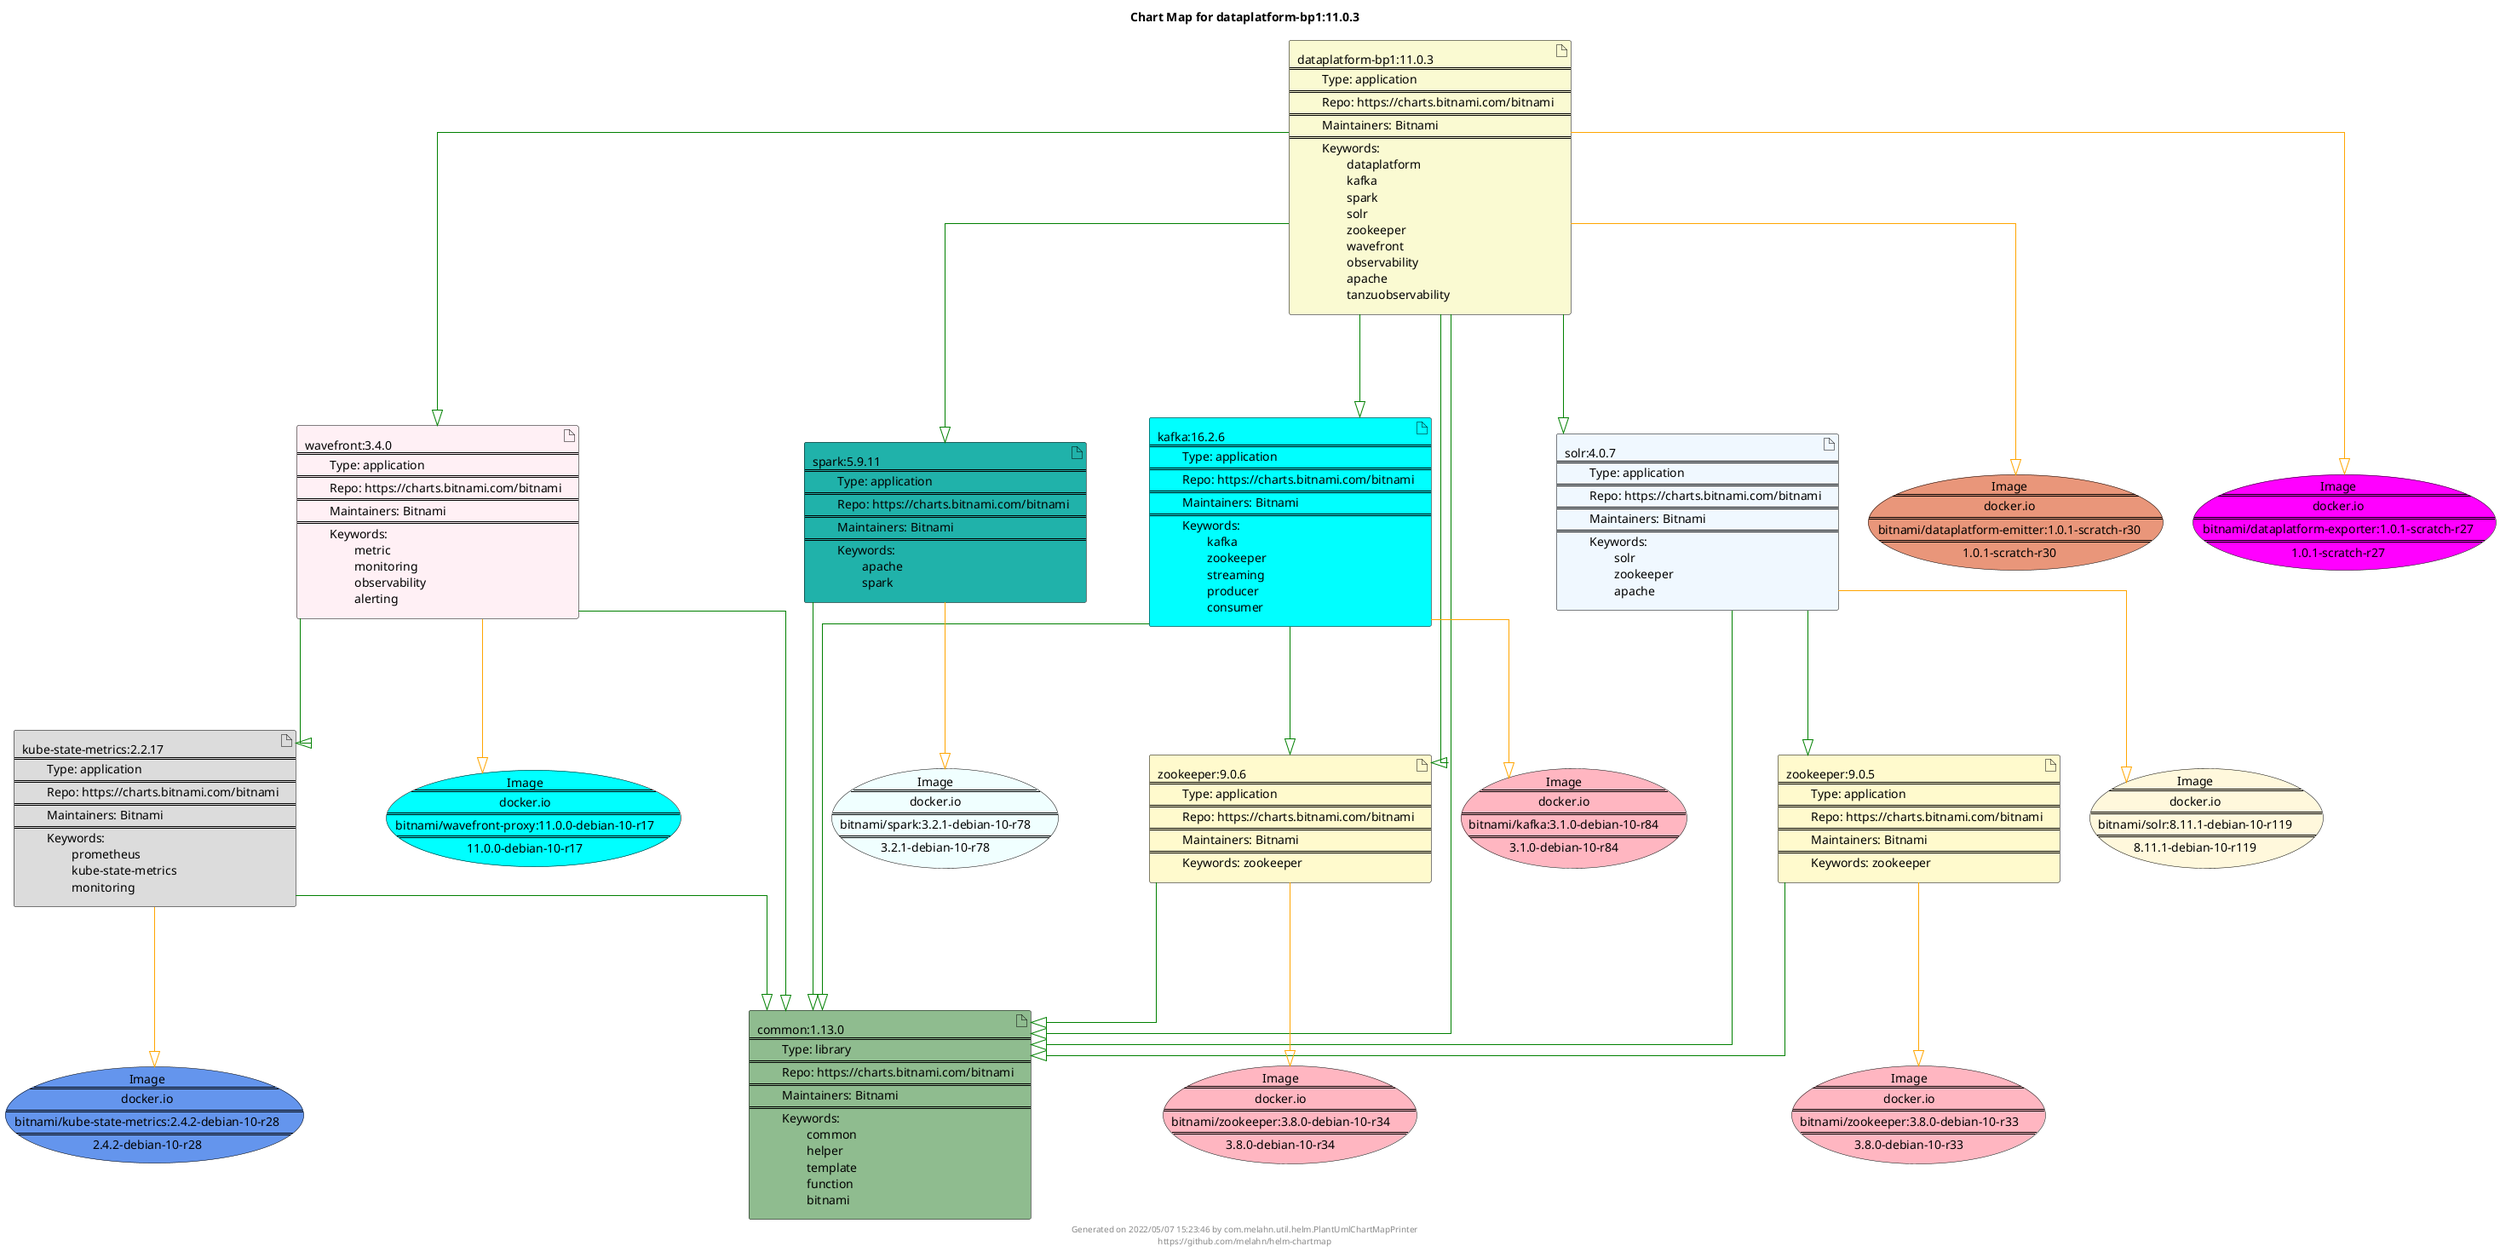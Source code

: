 @startuml
skinparam linetype ortho
skinparam backgroundColor white
skinparam usecaseBorderColor black
skinparam usecaseArrowColor LightSlateGray
skinparam artifactBorderColor black
skinparam artifactArrowColor LightSlateGray

title Chart Map for dataplatform-bp1:11.0.3

'There are 9 referenced Helm Charts
artifact "kube-state-metrics:2.2.17\n====\n\tType: application\n====\n\tRepo: https://charts.bitnami.com/bitnami\n====\n\tMaintainers: Bitnami\n====\n\tKeywords: \n\t\tprometheus\n\t\tkube-state-metrics\n\t\tmonitoring" as kube_state_metrics_2_2_17 #Gainsboro
artifact "wavefront:3.4.0\n====\n\tType: application\n====\n\tRepo: https://charts.bitnami.com/bitnami\n====\n\tMaintainers: Bitnami\n====\n\tKeywords: \n\t\tmetric\n\t\tmonitoring\n\t\tobservability\n\t\talerting" as wavefront_3_4_0 #LavenderBlush
artifact "common:1.13.0\n====\n\tType: library\n====\n\tRepo: https://charts.bitnami.com/bitnami\n====\n\tMaintainers: Bitnami\n====\n\tKeywords: \n\t\tcommon\n\t\thelper\n\t\ttemplate\n\t\tfunction\n\t\tbitnami" as common_1_13_0 #DarkSeaGreen
artifact "spark:5.9.11\n====\n\tType: application\n====\n\tRepo: https://charts.bitnami.com/bitnami\n====\n\tMaintainers: Bitnami\n====\n\tKeywords: \n\t\tapache\n\t\tspark" as spark_5_9_11 #LightSeaGreen
artifact "dataplatform-bp1:11.0.3\n====\n\tType: application\n====\n\tRepo: https://charts.bitnami.com/bitnami\n====\n\tMaintainers: Bitnami\n====\n\tKeywords: \n\t\tdataplatform\n\t\tkafka\n\t\tspark\n\t\tsolr\n\t\tzookeeper\n\t\twavefront\n\t\tobservability\n\t\tapache\n\t\ttanzuobservability" as dataplatform_bp1_11_0_3 #LightGoldenRodYellow
artifact "zookeeper:9.0.5\n====\n\tType: application\n====\n\tRepo: https://charts.bitnami.com/bitnami\n====\n\tMaintainers: Bitnami\n====\n\tKeywords: zookeeper" as zookeeper_9_0_5 #LemonChiffon
artifact "kafka:16.2.6\n====\n\tType: application\n====\n\tRepo: https://charts.bitnami.com/bitnami\n====\n\tMaintainers: Bitnami\n====\n\tKeywords: \n\t\tkafka\n\t\tzookeeper\n\t\tstreaming\n\t\tproducer\n\t\tconsumer" as kafka_16_2_6 #Aqua
artifact "zookeeper:9.0.6\n====\n\tType: application\n====\n\tRepo: https://charts.bitnami.com/bitnami\n====\n\tMaintainers: Bitnami\n====\n\tKeywords: zookeeper" as zookeeper_9_0_6 #LemonChiffon
artifact "solr:4.0.7\n====\n\tType: application\n====\n\tRepo: https://charts.bitnami.com/bitnami\n====\n\tMaintainers: Bitnami\n====\n\tKeywords: \n\t\tsolr\n\t\tzookeeper\n\t\tapache" as solr_4_0_7 #AliceBlue

'There are 9 referenced Docker Images
usecase "Image\n====\ndocker.io\n====\nbitnami/zookeeper:3.8.0-debian-10-r34\n====\n3.8.0-debian-10-r34" as docker_io_bitnami_zookeeper_3_8_0_debian_10_r34 #LightPink
usecase "Image\n====\ndocker.io\n====\nbitnami/zookeeper:3.8.0-debian-10-r33\n====\n3.8.0-debian-10-r33" as docker_io_bitnami_zookeeper_3_8_0_debian_10_r33 #LightPink
usecase "Image\n====\ndocker.io\n====\nbitnami/kafka:3.1.0-debian-10-r84\n====\n3.1.0-debian-10-r84" as docker_io_bitnami_kafka_3_1_0_debian_10_r84 #LightPink
usecase "Image\n====\ndocker.io\n====\nbitnami/solr:8.11.1-debian-10-r119\n====\n8.11.1-debian-10-r119" as docker_io_bitnami_solr_8_11_1_debian_10_r119 #Cornsilk
usecase "Image\n====\ndocker.io\n====\nbitnami/kube-state-metrics:2.4.2-debian-10-r28\n====\n2.4.2-debian-10-r28" as docker_io_bitnami_kube_state_metrics_2_4_2_debian_10_r28 #CornflowerBlue
usecase "Image\n====\ndocker.io\n====\nbitnami/wavefront-proxy:11.0.0-debian-10-r17\n====\n11.0.0-debian-10-r17" as docker_io_bitnami_wavefront_proxy_11_0_0_debian_10_r17 #Cyan
usecase "Image\n====\ndocker.io\n====\nbitnami/dataplatform-emitter:1.0.1-scratch-r30\n====\n1.0.1-scratch-r30" as docker_io_bitnami_dataplatform_emitter_1_0_1_scratch_r30 #DarkSalmon
usecase "Image\n====\ndocker.io\n====\nbitnami/spark:3.2.1-debian-10-r78\n====\n3.2.1-debian-10-r78" as docker_io_bitnami_spark_3_2_1_debian_10_r78 #Azure
usecase "Image\n====\ndocker.io\n====\nbitnami/dataplatform-exporter:1.0.1-scratch-r27\n====\n1.0.1-scratch-r27" as docker_io_bitnami_dataplatform_exporter_1_0_1_scratch_r27 #Fuchsia

'Chart Dependencies
dataplatform_bp1_11_0_3--[#green]-|>wavefront_3_4_0
wavefront_3_4_0--[#green]-|>kube_state_metrics_2_2_17
kube_state_metrics_2_2_17--[#green]-|>common_1_13_0
wavefront_3_4_0--[#green]-|>common_1_13_0
dataplatform_bp1_11_0_3--[#green]-|>spark_5_9_11
spark_5_9_11--[#green]-|>common_1_13_0
dataplatform_bp1_11_0_3--[#green]-|>zookeeper_9_0_6
zookeeper_9_0_6--[#green]-|>common_1_13_0
dataplatform_bp1_11_0_3--[#green]-|>common_1_13_0
dataplatform_bp1_11_0_3--[#green]-|>kafka_16_2_6
kafka_16_2_6--[#green]-|>zookeeper_9_0_6
kafka_16_2_6--[#green]-|>common_1_13_0
dataplatform_bp1_11_0_3--[#green]-|>solr_4_0_7
solr_4_0_7--[#green]-|>zookeeper_9_0_5
zookeeper_9_0_5--[#green]-|>common_1_13_0
solr_4_0_7--[#green]-|>common_1_13_0
kube_state_metrics_2_2_17--[#orange]-|>docker_io_bitnami_kube_state_metrics_2_4_2_debian_10_r28
wavefront_3_4_0--[#orange]-|>docker_io_bitnami_wavefront_proxy_11_0_0_debian_10_r17
spark_5_9_11--[#orange]-|>docker_io_bitnami_spark_3_2_1_debian_10_r78
dataplatform_bp1_11_0_3--[#orange]-|>docker_io_bitnami_dataplatform_exporter_1_0_1_scratch_r27
dataplatform_bp1_11_0_3--[#orange]-|>docker_io_bitnami_dataplatform_emitter_1_0_1_scratch_r30
zookeeper_9_0_5--[#orange]-|>docker_io_bitnami_zookeeper_3_8_0_debian_10_r33
kafka_16_2_6--[#orange]-|>docker_io_bitnami_kafka_3_1_0_debian_10_r84
zookeeper_9_0_6--[#orange]-|>docker_io_bitnami_zookeeper_3_8_0_debian_10_r34
solr_4_0_7--[#orange]-|>docker_io_bitnami_solr_8_11_1_debian_10_r119

center footer Generated on 2022/05/07 15:23:46 by com.melahn.util.helm.PlantUmlChartMapPrinter\nhttps://github.com/melahn/helm-chartmap
@enduml

